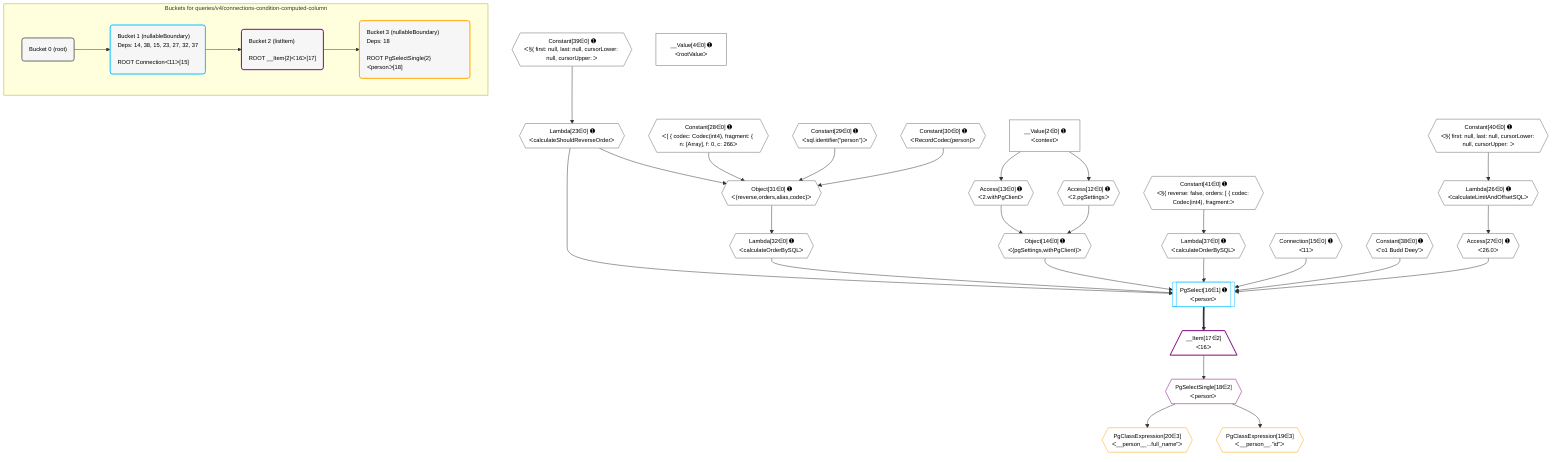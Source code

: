 %%{init: {'themeVariables': { 'fontSize': '12px'}}}%%
graph TD
    classDef path fill:#eee,stroke:#000,color:#000
    classDef plan fill:#fff,stroke-width:1px,color:#000
    classDef itemplan fill:#fff,stroke-width:2px,color:#000
    classDef unbatchedplan fill:#dff,stroke-width:1px,color:#000
    classDef sideeffectplan fill:#fcc,stroke-width:2px,color:#000
    classDef bucket fill:#f6f6f6,color:#000,stroke-width:2px,text-align:left


    %% plan dependencies
    Object31{{"Object[31∈0] ➊<br />ᐸ{reverse,orders,alias,codec}ᐳ"}}:::plan
    Lambda23{{"Lambda[23∈0] ➊<br />ᐸcalculateShouldReverseOrderᐳ"}}:::plan
    Constant28{{"Constant[28∈0] ➊<br />ᐸ[ { codec: Codec(int4), fragment: { n: [Array], f: 0, c: 266ᐳ"}}:::plan
    Constant29{{"Constant[29∈0] ➊<br />ᐸsql.identifier(”person”)ᐳ"}}:::plan
    Constant30{{"Constant[30∈0] ➊<br />ᐸRecordCodec(person)ᐳ"}}:::plan
    Lambda23 & Constant28 & Constant29 & Constant30 --> Object31
    Object14{{"Object[14∈0] ➊<br />ᐸ{pgSettings,withPgClient}ᐳ"}}:::plan
    Access12{{"Access[12∈0] ➊<br />ᐸ2.pgSettingsᐳ"}}:::plan
    Access13{{"Access[13∈0] ➊<br />ᐸ2.withPgClientᐳ"}}:::plan
    Access12 & Access13 --> Object14
    __Value2["__Value[2∈0] ➊<br />ᐸcontextᐳ"]:::plan
    __Value2 --> Access12
    __Value2 --> Access13
    Constant39{{"Constant[39∈0] ➊<br />ᐸ§{ first: null, last: null, cursorLower: null, cursorUpper: ᐳ"}}:::plan
    Constant39 --> Lambda23
    Lambda26{{"Lambda[26∈0] ➊<br />ᐸcalculateLimitAndOffsetSQLᐳ"}}:::plan
    Constant40{{"Constant[40∈0] ➊<br />ᐸ§{ first: null, last: null, cursorLower: null, cursorUpper: ᐳ"}}:::plan
    Constant40 --> Lambda26
    Access27{{"Access[27∈0] ➊<br />ᐸ26.0ᐳ"}}:::plan
    Lambda26 --> Access27
    Lambda32{{"Lambda[32∈0] ➊<br />ᐸcalculateOrderBySQLᐳ"}}:::plan
    Object31 --> Lambda32
    Lambda37{{"Lambda[37∈0] ➊<br />ᐸcalculateOrderBySQLᐳ"}}:::plan
    Constant41{{"Constant[41∈0] ➊<br />ᐸ§{ reverse: false, orders: [ { codec: Codec(int4), fragment:ᐳ"}}:::plan
    Constant41 --> Lambda37
    __Value4["__Value[4∈0] ➊<br />ᐸrootValueᐳ"]:::plan
    Connection15{{"Connection[15∈0] ➊<br />ᐸ11ᐳ"}}:::plan
    Constant38{{"Constant[38∈0] ➊<br />ᐸ'o1 Budd Deey'ᐳ"}}:::plan
    PgSelect16[["PgSelect[16∈1] ➊<br />ᐸpersonᐳ"]]:::plan
    Object14 & Constant38 & Connection15 & Lambda23 & Access27 & Lambda32 & Lambda37 --> PgSelect16
    __Item17[/"__Item[17∈2]<br />ᐸ16ᐳ"\]:::itemplan
    PgSelect16 ==> __Item17
    PgSelectSingle18{{"PgSelectSingle[18∈2]<br />ᐸpersonᐳ"}}:::plan
    __Item17 --> PgSelectSingle18
    PgClassExpression19{{"PgClassExpression[19∈3]<br />ᐸ__person__.”id”ᐳ"}}:::plan
    PgSelectSingle18 --> PgClassExpression19
    PgClassExpression20{{"PgClassExpression[20∈3]<br />ᐸ__person__...full_name”ᐳ"}}:::plan
    PgSelectSingle18 --> PgClassExpression20

    %% define steps

    subgraph "Buckets for queries/v4/connections-condition-computed-column"
    Bucket0("Bucket 0 (root)"):::bucket
    classDef bucket0 stroke:#696969
    class Bucket0,__Value2,__Value4,Access12,Access13,Object14,Connection15,Lambda23,Lambda26,Access27,Constant28,Constant29,Constant30,Object31,Lambda32,Lambda37,Constant38,Constant39,Constant40,Constant41 bucket0
    Bucket1("Bucket 1 (nullableBoundary)<br />Deps: 14, 38, 15, 23, 27, 32, 37<br /><br />ROOT Connectionᐸ11ᐳ[15]"):::bucket
    classDef bucket1 stroke:#00bfff
    class Bucket1,PgSelect16 bucket1
    Bucket2("Bucket 2 (listItem)<br /><br />ROOT __Item{2}ᐸ16ᐳ[17]"):::bucket
    classDef bucket2 stroke:#7f007f
    class Bucket2,__Item17,PgSelectSingle18 bucket2
    Bucket3("Bucket 3 (nullableBoundary)<br />Deps: 18<br /><br />ROOT PgSelectSingle{2}ᐸpersonᐳ[18]"):::bucket
    classDef bucket3 stroke:#ffa500
    class Bucket3,PgClassExpression19,PgClassExpression20 bucket3
    Bucket0 --> Bucket1
    Bucket1 --> Bucket2
    Bucket2 --> Bucket3
    end